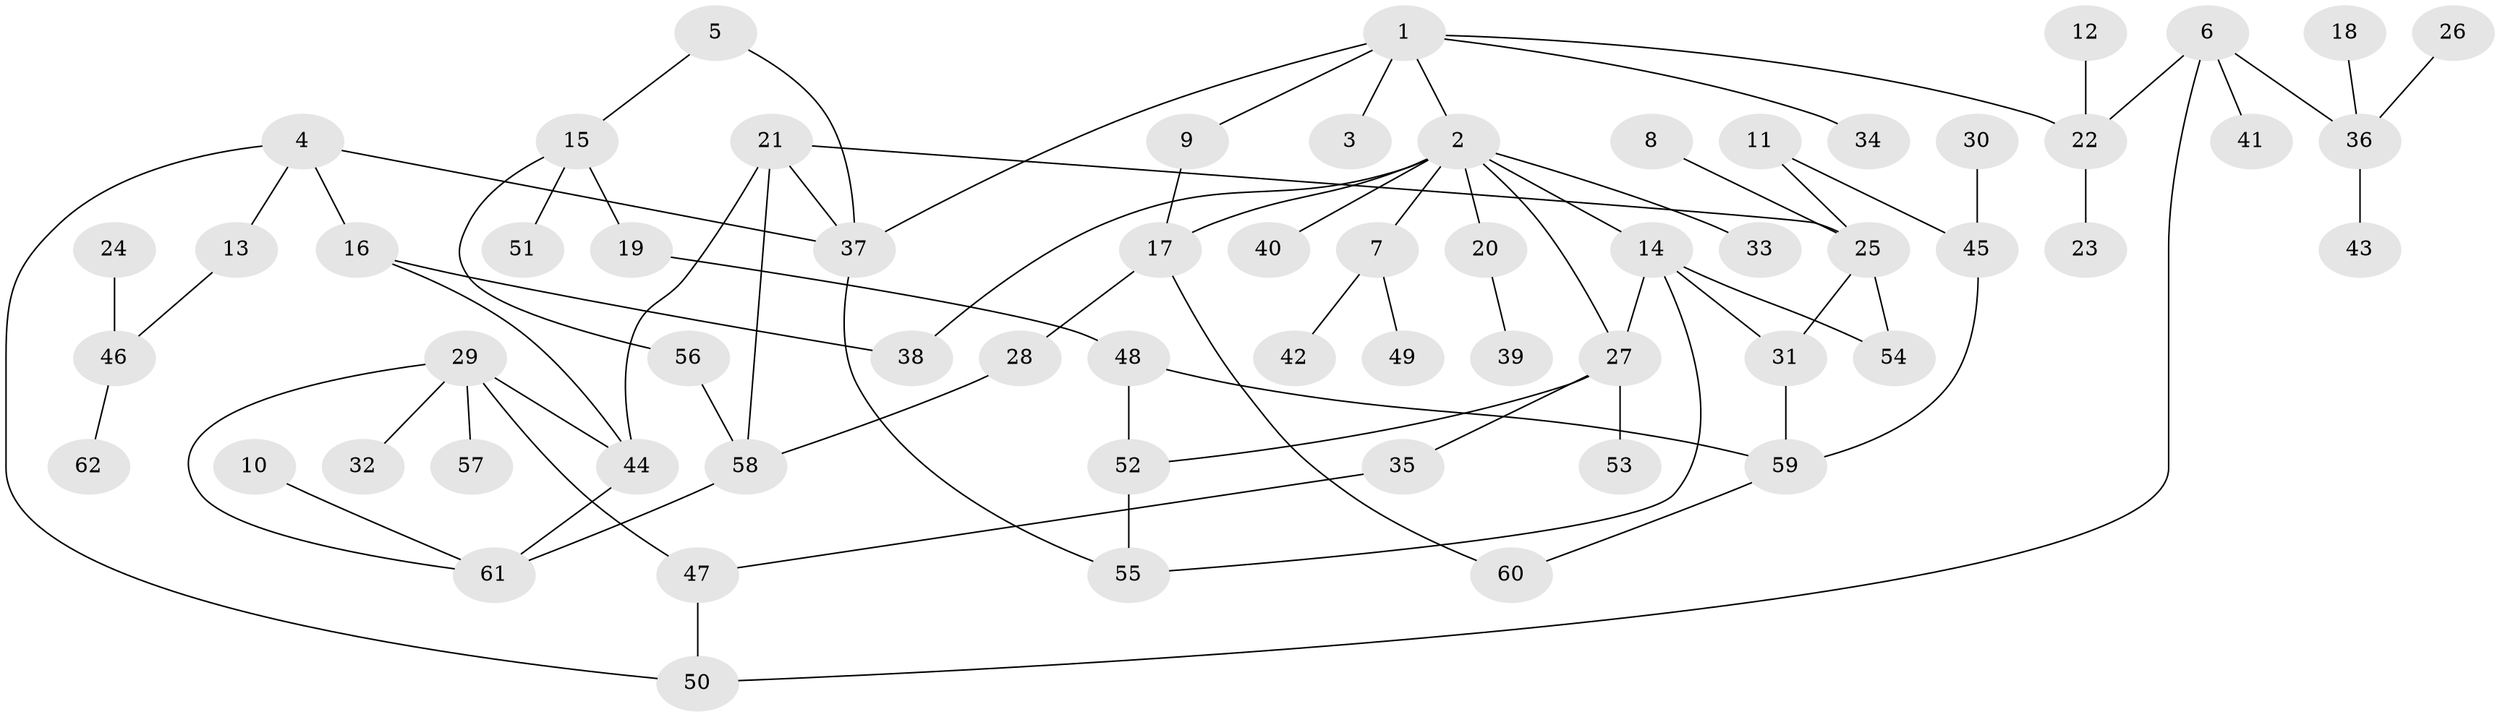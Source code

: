 // original degree distribution, {4: 0.08064516129032258, 7: 0.024193548387096774, 5: 0.04838709677419355, 2: 0.3225806451612903, 6: 0.016129032258064516, 1: 0.3548387096774194, 3: 0.1532258064516129}
// Generated by graph-tools (version 1.1) at 2025/01/03/09/25 03:01:08]
// undirected, 62 vertices, 80 edges
graph export_dot {
graph [start="1"]
  node [color=gray90,style=filled];
  1;
  2;
  3;
  4;
  5;
  6;
  7;
  8;
  9;
  10;
  11;
  12;
  13;
  14;
  15;
  16;
  17;
  18;
  19;
  20;
  21;
  22;
  23;
  24;
  25;
  26;
  27;
  28;
  29;
  30;
  31;
  32;
  33;
  34;
  35;
  36;
  37;
  38;
  39;
  40;
  41;
  42;
  43;
  44;
  45;
  46;
  47;
  48;
  49;
  50;
  51;
  52;
  53;
  54;
  55;
  56;
  57;
  58;
  59;
  60;
  61;
  62;
  1 -- 2 [weight=1.0];
  1 -- 3 [weight=1.0];
  1 -- 9 [weight=1.0];
  1 -- 22 [weight=1.0];
  1 -- 34 [weight=1.0];
  1 -- 37 [weight=1.0];
  2 -- 7 [weight=1.0];
  2 -- 14 [weight=1.0];
  2 -- 17 [weight=1.0];
  2 -- 20 [weight=1.0];
  2 -- 27 [weight=1.0];
  2 -- 33 [weight=1.0];
  2 -- 38 [weight=1.0];
  2 -- 40 [weight=1.0];
  4 -- 13 [weight=1.0];
  4 -- 16 [weight=1.0];
  4 -- 37 [weight=1.0];
  4 -- 50 [weight=1.0];
  5 -- 15 [weight=1.0];
  5 -- 37 [weight=1.0];
  6 -- 22 [weight=1.0];
  6 -- 36 [weight=1.0];
  6 -- 41 [weight=1.0];
  6 -- 50 [weight=1.0];
  7 -- 42 [weight=1.0];
  7 -- 49 [weight=1.0];
  8 -- 25 [weight=1.0];
  9 -- 17 [weight=1.0];
  10 -- 61 [weight=1.0];
  11 -- 25 [weight=1.0];
  11 -- 45 [weight=1.0];
  12 -- 22 [weight=1.0];
  13 -- 46 [weight=1.0];
  14 -- 27 [weight=1.0];
  14 -- 31 [weight=1.0];
  14 -- 54 [weight=1.0];
  14 -- 55 [weight=1.0];
  15 -- 19 [weight=1.0];
  15 -- 51 [weight=1.0];
  15 -- 56 [weight=1.0];
  16 -- 38 [weight=1.0];
  16 -- 44 [weight=1.0];
  17 -- 28 [weight=1.0];
  17 -- 60 [weight=1.0];
  18 -- 36 [weight=1.0];
  19 -- 48 [weight=1.0];
  20 -- 39 [weight=1.0];
  21 -- 25 [weight=1.0];
  21 -- 37 [weight=1.0];
  21 -- 44 [weight=1.0];
  21 -- 58 [weight=1.0];
  22 -- 23 [weight=1.0];
  24 -- 46 [weight=1.0];
  25 -- 31 [weight=1.0];
  25 -- 54 [weight=1.0];
  26 -- 36 [weight=1.0];
  27 -- 35 [weight=1.0];
  27 -- 52 [weight=1.0];
  27 -- 53 [weight=1.0];
  28 -- 58 [weight=1.0];
  29 -- 32 [weight=1.0];
  29 -- 44 [weight=1.0];
  29 -- 47 [weight=1.0];
  29 -- 57 [weight=1.0];
  29 -- 61 [weight=1.0];
  30 -- 45 [weight=1.0];
  31 -- 59 [weight=1.0];
  35 -- 47 [weight=1.0];
  36 -- 43 [weight=1.0];
  37 -- 55 [weight=1.0];
  44 -- 61 [weight=1.0];
  45 -- 59 [weight=1.0];
  46 -- 62 [weight=1.0];
  47 -- 50 [weight=1.0];
  48 -- 52 [weight=1.0];
  48 -- 59 [weight=1.0];
  52 -- 55 [weight=1.0];
  56 -- 58 [weight=1.0];
  58 -- 61 [weight=1.0];
  59 -- 60 [weight=1.0];
}
